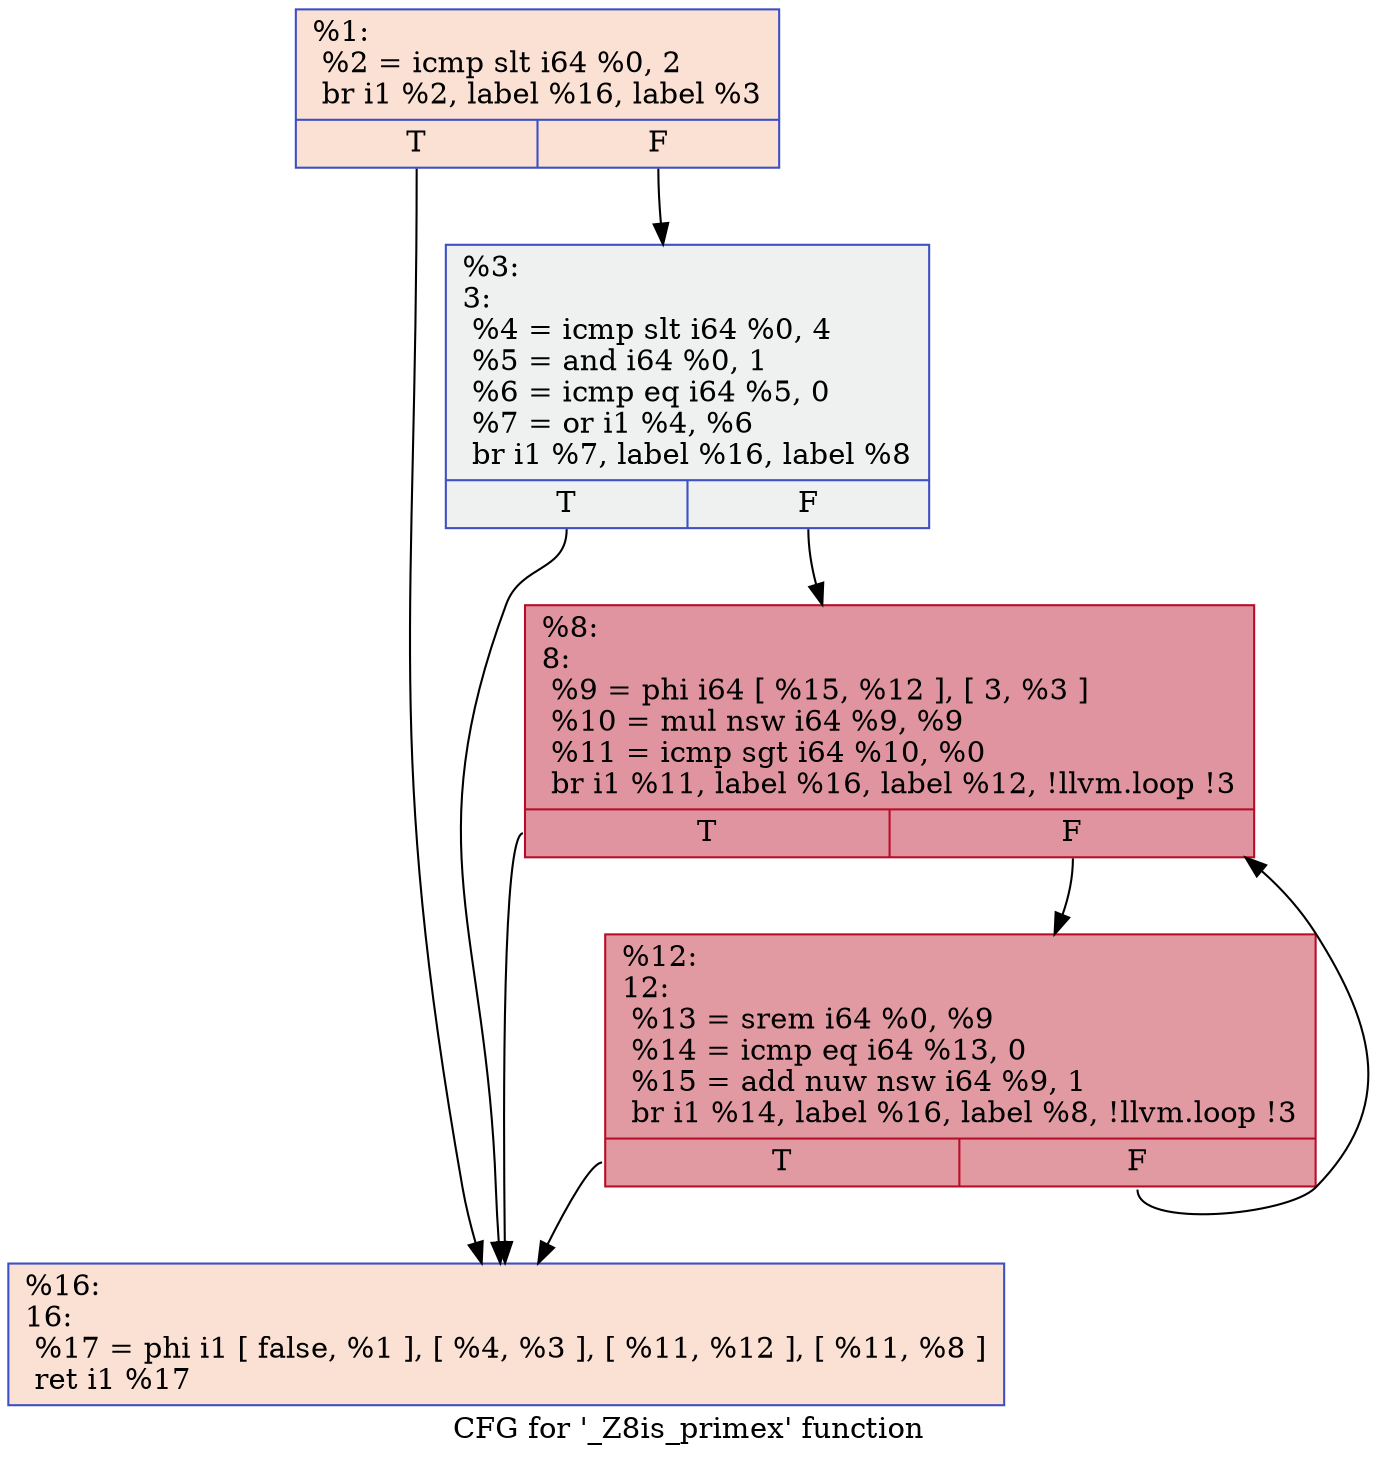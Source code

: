 digraph "CFG for '_Z8is_primex' function" {
	label="CFG for '_Z8is_primex' function";

	Node0x560de26e74c0 [shape=record,color="#3d50c3ff", style=filled, fillcolor="#f7b99e70",label="{%1:\l  %2 = icmp slt i64 %0, 2\l  br i1 %2, label %16, label %3\l|{<s0>T|<s1>F}}"];
	Node0x560de26e74c0:s0 -> Node0x560de26e7c10;
	Node0x560de26e74c0:s1 -> Node0x560de26e7c60;
	Node0x560de26e7c60 [shape=record,color="#3d50c3ff", style=filled, fillcolor="#dbdcde70",label="{%3:\l3:                                                \l  %4 = icmp slt i64 %0, 4\l  %5 = and i64 %0, 1\l  %6 = icmp eq i64 %5, 0\l  %7 = or i1 %4, %6\l  br i1 %7, label %16, label %8\l|{<s0>T|<s1>F}}"];
	Node0x560de26e7c60:s0 -> Node0x560de26e7c10;
	Node0x560de26e7c60:s1 -> Node0x560de26e8090;
	Node0x560de26e8090 [shape=record,color="#b70d28ff", style=filled, fillcolor="#b70d2870",label="{%8:\l8:                                                \l  %9 = phi i64 [ %15, %12 ], [ 3, %3 ]\l  %10 = mul nsw i64 %9, %9\l  %11 = icmp sgt i64 %10, %0\l  br i1 %11, label %16, label %12, !llvm.loop !3\l|{<s0>T|<s1>F}}"];
	Node0x560de26e8090:s0 -> Node0x560de26e7c10;
	Node0x560de26e8090:s1 -> Node0x560de26e7e60;
	Node0x560de26e7e60 [shape=record,color="#b70d28ff", style=filled, fillcolor="#bb1b2c70",label="{%12:\l12:                                               \l  %13 = srem i64 %0, %9\l  %14 = icmp eq i64 %13, 0\l  %15 = add nuw nsw i64 %9, 1\l  br i1 %14, label %16, label %8, !llvm.loop !3\l|{<s0>T|<s1>F}}"];
	Node0x560de26e7e60:s0 -> Node0x560de26e7c10;
	Node0x560de26e7e60:s1 -> Node0x560de26e8090;
	Node0x560de26e7c10 [shape=record,color="#3d50c3ff", style=filled, fillcolor="#f7b99e70",label="{%16:\l16:                                               \l  %17 = phi i1 [ false, %1 ], [ %4, %3 ], [ %11, %12 ], [ %11, %8 ]\l  ret i1 %17\l}"];
}
